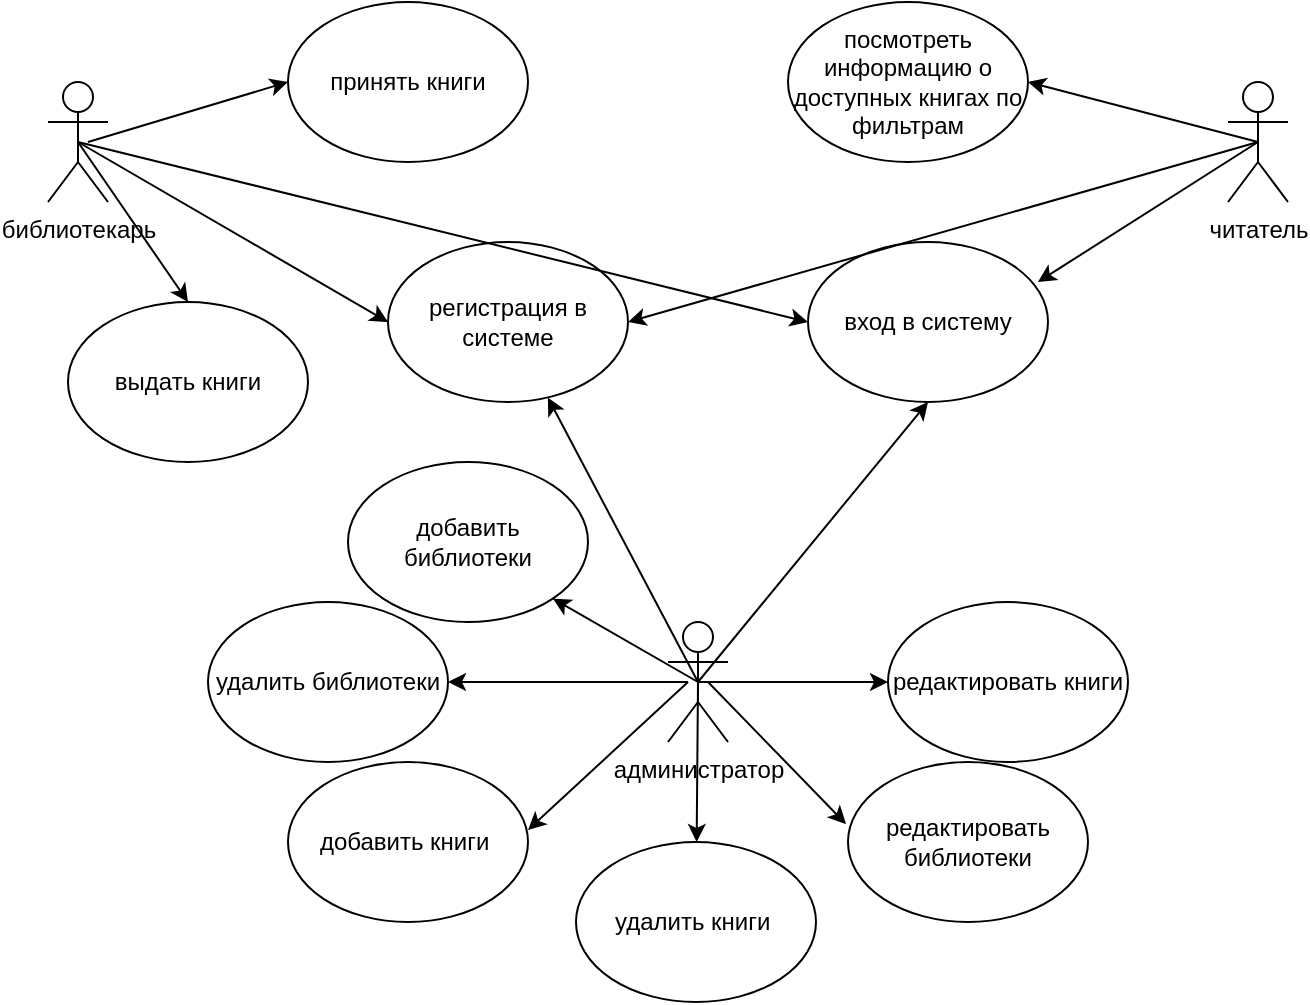 <mxfile version="18.0.1" type="google"><diagram id="szUrGR4kOI7o2dE7ZAZx" name="Page-1"><mxGraphModel grid="1" page="1" gridSize="10" guides="1" tooltips="1" connect="1" arrows="1" fold="1" pageScale="1" pageWidth="827" pageHeight="1169" math="0" shadow="0"><root><mxCell id="0"/><mxCell id="1" parent="0"/><mxCell id="tk4-lwWUX1-Ot1jyfeMq-1" value="библиотекарь" style="shape=umlActor;verticalLabelPosition=bottom;verticalAlign=top;html=1;outlineConnect=0;" vertex="1" parent="1"><mxGeometry x="90" y="80" width="30" height="60" as="geometry"/></mxCell><mxCell id="tk4-lwWUX1-Ot1jyfeMq-2" value="читатель" style="shape=umlActor;verticalLabelPosition=bottom;verticalAlign=top;html=1;outlineConnect=0;" vertex="1" parent="1"><mxGeometry x="680" y="80" width="30" height="60" as="geometry"/></mxCell><mxCell id="tk4-lwWUX1-Ot1jyfeMq-5" value="администратор" style="shape=umlActor;verticalLabelPosition=bottom;verticalAlign=top;html=1;outlineConnect=0;" vertex="1" parent="1"><mxGeometry x="400" y="350" width="30" height="60" as="geometry"/></mxCell><mxCell id="tk4-lwWUX1-Ot1jyfeMq-6" value="вход в систему" style="ellipse;whiteSpace=wrap;html=1;" vertex="1" parent="1"><mxGeometry x="470" y="160" width="120" height="80" as="geometry"/></mxCell><mxCell id="tk4-lwWUX1-Ot1jyfeMq-7" value="добавить библиотеки" style="ellipse;whiteSpace=wrap;html=1;" vertex="1" parent="1"><mxGeometry x="240" y="270" width="120" height="80" as="geometry"/></mxCell><mxCell id="tk4-lwWUX1-Ot1jyfeMq-8" value="регистрация в системе" style="ellipse;whiteSpace=wrap;html=1;" vertex="1" parent="1"><mxGeometry x="260" y="160" width="120" height="80" as="geometry"/></mxCell><mxCell id="tk4-lwWUX1-Ot1jyfeMq-10" value="посмотреть информацию о доступных книгах по фильтрам" style="ellipse;whiteSpace=wrap;html=1;" vertex="1" parent="1"><mxGeometry x="460" y="40" width="120" height="80" as="geometry"/></mxCell><mxCell id="tk4-lwWUX1-Ot1jyfeMq-11" value="принять книги" style="ellipse;whiteSpace=wrap;html=1;" vertex="1" parent="1"><mxGeometry x="210" y="40" width="120" height="80" as="geometry"/></mxCell><mxCell id="tk4-lwWUX1-Ot1jyfeMq-22" value="" style="endArrow=classic;html=1;rounded=0;exitX=0.5;exitY=0.5;exitDx=0;exitDy=0;exitPerimeter=0;entryX=0.958;entryY=0.25;entryDx=0;entryDy=0;entryPerimeter=0;" edge="1" parent="1" source="tk4-lwWUX1-Ot1jyfeMq-2" target="tk4-lwWUX1-Ot1jyfeMq-6"><mxGeometry width="50" height="50" relative="1" as="geometry"><mxPoint x="390" y="310" as="sourcePoint"/><mxPoint x="440" y="260" as="targetPoint"/></mxGeometry></mxCell><mxCell id="tk4-lwWUX1-Ot1jyfeMq-23" value="" style="endArrow=classic;html=1;rounded=0;exitX=0.5;exitY=0.5;exitDx=0;exitDy=0;exitPerimeter=0;entryX=1;entryY=0.5;entryDx=0;entryDy=0;" edge="1" parent="1" source="tk4-lwWUX1-Ot1jyfeMq-2" target="tk4-lwWUX1-Ot1jyfeMq-10"><mxGeometry width="50" height="50" relative="1" as="geometry"><mxPoint x="390" y="310" as="sourcePoint"/><mxPoint x="440" y="260" as="targetPoint"/></mxGeometry></mxCell><mxCell id="tk4-lwWUX1-Ot1jyfeMq-24" value="" style="endArrow=classic;html=1;rounded=0;exitX=0.5;exitY=0.5;exitDx=0;exitDy=0;exitPerimeter=0;entryX=1;entryY=0.5;entryDx=0;entryDy=0;" edge="1" parent="1" source="tk4-lwWUX1-Ot1jyfeMq-2" target="tk4-lwWUX1-Ot1jyfeMq-8"><mxGeometry width="50" height="50" relative="1" as="geometry"><mxPoint x="390" y="310" as="sourcePoint"/><mxPoint x="440" y="260" as="targetPoint"/></mxGeometry></mxCell><mxCell id="tk4-lwWUX1-Ot1jyfeMq-25" value="" style="endArrow=classic;html=1;rounded=0;exitX=0.5;exitY=0.5;exitDx=0;exitDy=0;exitPerimeter=0;entryX=0;entryY=0.5;entryDx=0;entryDy=0;" edge="1" parent="1" source="tk4-lwWUX1-Ot1jyfeMq-1" target="tk4-lwWUX1-Ot1jyfeMq-6"><mxGeometry width="50" height="50" relative="1" as="geometry"><mxPoint x="390" y="310" as="sourcePoint"/><mxPoint x="440" y="260" as="targetPoint"/></mxGeometry></mxCell><mxCell id="tk4-lwWUX1-Ot1jyfeMq-26" value="" style="endArrow=classic;html=1;rounded=0;exitX=0.5;exitY=0.5;exitDx=0;exitDy=0;exitPerimeter=0;entryX=0.5;entryY=1;entryDx=0;entryDy=0;" edge="1" parent="1" source="tk4-lwWUX1-Ot1jyfeMq-5" target="tk4-lwWUX1-Ot1jyfeMq-6"><mxGeometry width="50" height="50" relative="1" as="geometry"><mxPoint x="390" y="310" as="sourcePoint"/><mxPoint x="440" y="260" as="targetPoint"/></mxGeometry></mxCell><mxCell id="tk4-lwWUX1-Ot1jyfeMq-27" value="" style="endArrow=classic;html=1;rounded=0;exitX=0.5;exitY=0.5;exitDx=0;exitDy=0;exitPerimeter=0;" edge="1" parent="1" source="tk4-lwWUX1-Ot1jyfeMq-5" target="tk4-lwWUX1-Ot1jyfeMq-8"><mxGeometry width="50" height="50" relative="1" as="geometry"><mxPoint x="390" y="310" as="sourcePoint"/><mxPoint x="440" y="260" as="targetPoint"/></mxGeometry></mxCell><mxCell id="tk4-lwWUX1-Ot1jyfeMq-28" value="" style="endArrow=classic;html=1;rounded=0;exitX=0.5;exitY=0.5;exitDx=0;exitDy=0;exitPerimeter=0;entryX=1;entryY=1;entryDx=0;entryDy=0;" edge="1" parent="1" source="tk4-lwWUX1-Ot1jyfeMq-5" target="tk4-lwWUX1-Ot1jyfeMq-7"><mxGeometry width="50" height="50" relative="1" as="geometry"><mxPoint x="390" y="310" as="sourcePoint"/><mxPoint x="440" y="260" as="targetPoint"/></mxGeometry></mxCell><mxCell id="tk4-lwWUX1-Ot1jyfeMq-29" value="" style="endArrow=classic;html=1;rounded=0;exitX=0.5;exitY=0.5;exitDx=0;exitDy=0;exitPerimeter=0;entryX=0;entryY=0.5;entryDx=0;entryDy=0;" edge="1" parent="1" source="tk4-lwWUX1-Ot1jyfeMq-1" target="tk4-lwWUX1-Ot1jyfeMq-8"><mxGeometry width="50" height="50" relative="1" as="geometry"><mxPoint x="390" y="310" as="sourcePoint"/><mxPoint x="440" y="260" as="targetPoint"/></mxGeometry></mxCell><mxCell id="tk4-lwWUX1-Ot1jyfeMq-30" value="" style="endArrow=classic;html=1;rounded=0;entryX=0;entryY=0.5;entryDx=0;entryDy=0;" edge="1" parent="1" target="tk4-lwWUX1-Ot1jyfeMq-11"><mxGeometry width="50" height="50" relative="1" as="geometry"><mxPoint x="110" y="110" as="sourcePoint"/><mxPoint x="440" y="260" as="targetPoint"/></mxGeometry></mxCell><mxCell id="1dMtjDJ4Z8rQ-T8Ve9Bz-1" value="удалить библиотеки" style="ellipse;whiteSpace=wrap;html=1;" vertex="1" parent="1"><mxGeometry x="170" y="340" width="120" height="80" as="geometry"/></mxCell><mxCell id="1dMtjDJ4Z8rQ-T8Ve9Bz-2" value="добавить книги&amp;nbsp;" style="ellipse;whiteSpace=wrap;html=1;" vertex="1" parent="1"><mxGeometry x="210" y="420" width="120" height="80" as="geometry"/></mxCell><mxCell id="1dMtjDJ4Z8rQ-T8Ve9Bz-3" value="удалить книги&amp;nbsp;" style="ellipse;whiteSpace=wrap;html=1;" vertex="1" parent="1"><mxGeometry x="354" y="460" width="120" height="80" as="geometry"/></mxCell><mxCell id="1dMtjDJ4Z8rQ-T8Ve9Bz-4" value="" style="endArrow=classic;html=1;rounded=0;entryX=1;entryY=0.425;entryDx=0;entryDy=0;entryPerimeter=0;" edge="1" parent="1" target="1dMtjDJ4Z8rQ-T8Ve9Bz-2"><mxGeometry width="50" height="50" relative="1" as="geometry"><mxPoint x="410" y="380" as="sourcePoint"/><mxPoint x="342.426" y="348.284" as="targetPoint"/></mxGeometry></mxCell><mxCell id="1dMtjDJ4Z8rQ-T8Ve9Bz-5" value="" style="endArrow=classic;html=1;rounded=0;exitX=0.5;exitY=0.5;exitDx=0;exitDy=0;exitPerimeter=0;" edge="1" parent="1" source="tk4-lwWUX1-Ot1jyfeMq-5" target="1dMtjDJ4Z8rQ-T8Ve9Bz-3"><mxGeometry width="50" height="50" relative="1" as="geometry"><mxPoint x="435" y="400" as="sourcePoint"/><mxPoint x="352.426" y="358.284" as="targetPoint"/></mxGeometry></mxCell><mxCell id="1dMtjDJ4Z8rQ-T8Ve9Bz-6" value="" style="endArrow=classic;html=1;rounded=0;entryX=1;entryY=0.5;entryDx=0;entryDy=0;" edge="1" parent="1" target="1dMtjDJ4Z8rQ-T8Ve9Bz-1"><mxGeometry width="50" height="50" relative="1" as="geometry"><mxPoint x="410" y="380" as="sourcePoint"/><mxPoint x="362.426" y="368.284" as="targetPoint"/></mxGeometry></mxCell><mxCell id="1dMtjDJ4Z8rQ-T8Ve9Bz-7" value="выдать книги" style="ellipse;whiteSpace=wrap;html=1;" vertex="1" parent="1"><mxGeometry x="100" y="190" width="120" height="80" as="geometry"/></mxCell><mxCell id="1dMtjDJ4Z8rQ-T8Ve9Bz-8" value="" style="endArrow=classic;html=1;rounded=0;entryX=0.5;entryY=0;entryDx=0;entryDy=0;exitX=0.5;exitY=0.5;exitDx=0;exitDy=0;exitPerimeter=0;" edge="1" parent="1" source="tk4-lwWUX1-Ot1jyfeMq-1" target="1dMtjDJ4Z8rQ-T8Ve9Bz-7"><mxGeometry width="50" height="50" relative="1" as="geometry"><mxPoint x="120" y="120" as="sourcePoint"/><mxPoint x="190" y="110" as="targetPoint"/></mxGeometry></mxCell><mxCell id="h-uz56SOFlTpIzHOsJcD-1" value="редактировать книги" style="ellipse;whiteSpace=wrap;html=1;" vertex="1" parent="1"><mxGeometry x="510" y="340" width="120" height="80" as="geometry"/></mxCell><mxCell id="h-uz56SOFlTpIzHOsJcD-2" value="редактировать библиотеки" style="ellipse;whiteSpace=wrap;html=1;" vertex="1" parent="1"><mxGeometry x="490" y="420" width="120" height="80" as="geometry"/></mxCell><mxCell id="h-uz56SOFlTpIzHOsJcD-3" value="" style="endArrow=classic;html=1;rounded=0;exitX=0.5;exitY=0.5;exitDx=0;exitDy=0;exitPerimeter=0;entryX=0;entryY=0.5;entryDx=0;entryDy=0;" edge="1" parent="1" source="tk4-lwWUX1-Ot1jyfeMq-5" target="h-uz56SOFlTpIzHOsJcD-1"><mxGeometry width="50" height="50" relative="1" as="geometry"><mxPoint x="390" y="310" as="sourcePoint"/><mxPoint x="440" y="260" as="targetPoint"/></mxGeometry></mxCell><mxCell id="h-uz56SOFlTpIzHOsJcD-4" value="" style="endArrow=classic;html=1;rounded=0;entryX=-0.008;entryY=0.388;entryDx=0;entryDy=0;entryPerimeter=0;" edge="1" parent="1" target="h-uz56SOFlTpIzHOsJcD-2"><mxGeometry width="50" height="50" relative="1" as="geometry"><mxPoint x="420" y="380" as="sourcePoint"/><mxPoint x="500" y="370" as="targetPoint"/></mxGeometry></mxCell></root></mxGraphModel></diagram></mxfile>